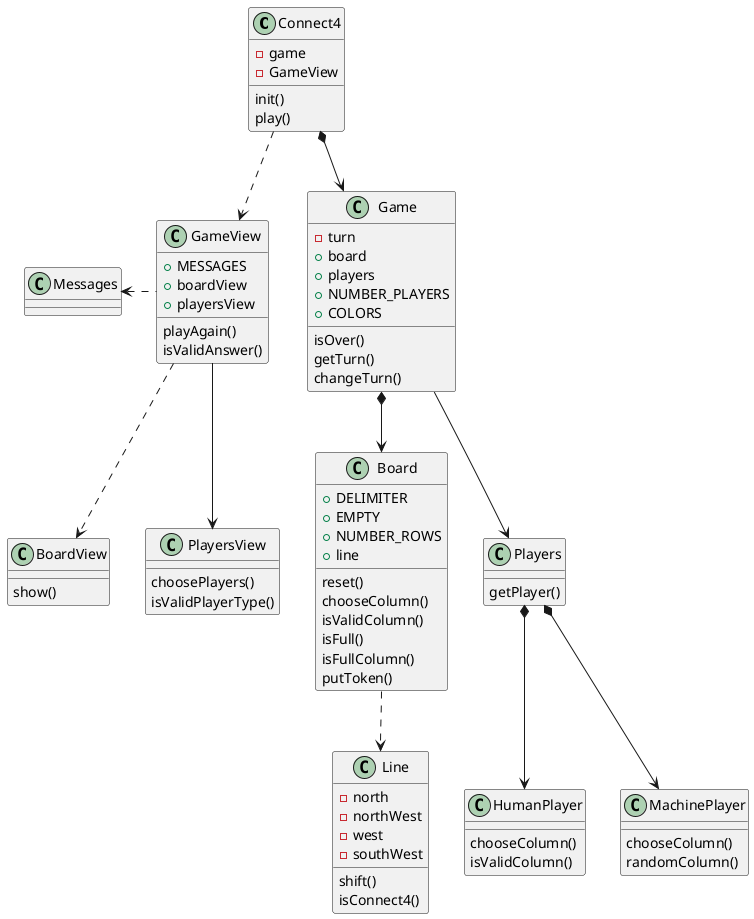 @startuml "Classes Diagram"

class Connect4 {
  - game
  - GameView

  init()
  play()
}
class Game {
  - turn
  + board
  + players
  + NUMBER_PLAYERS
  + COLORS

  isOver()
  getTurn()
  changeTurn()
}
class GameView {
  + MESSAGES
  + boardView
  + playersView

  playAgain()
  isValidAnswer()
}
class Board {
  + DELIMITER
  + EMPTY
  + NUMBER_ROWS
  + line

  reset()
  chooseColumn()
  isValidColumn()
  isFull()
  isFullColumn()
  putToken()
}
class BoardView {
  show()
}
class Line {
  - north
  - northWest
  - west
  - southWest

  shift()
  isConnect4()
}
class Players {
  getPlayer()
}
class PlayersView {
  choosePlayers()
  isValidPlayerType()
}
class HumanPlayer {
  chooseColumn()
  isValidColumn()
}
class MachinePlayer {
  chooseColumn()
  randomColumn()
}
class Messages {

}

Connect4 *--> Game
Connect4 ..> GameView
Game --> Players
Game *--> Board
GameView ..> BoardView
GameView --> PlayersView
Messages <. GameView
Board ..> Line
Players *--> HumanPlayer
Players *--> MachinePlayer

@enduml